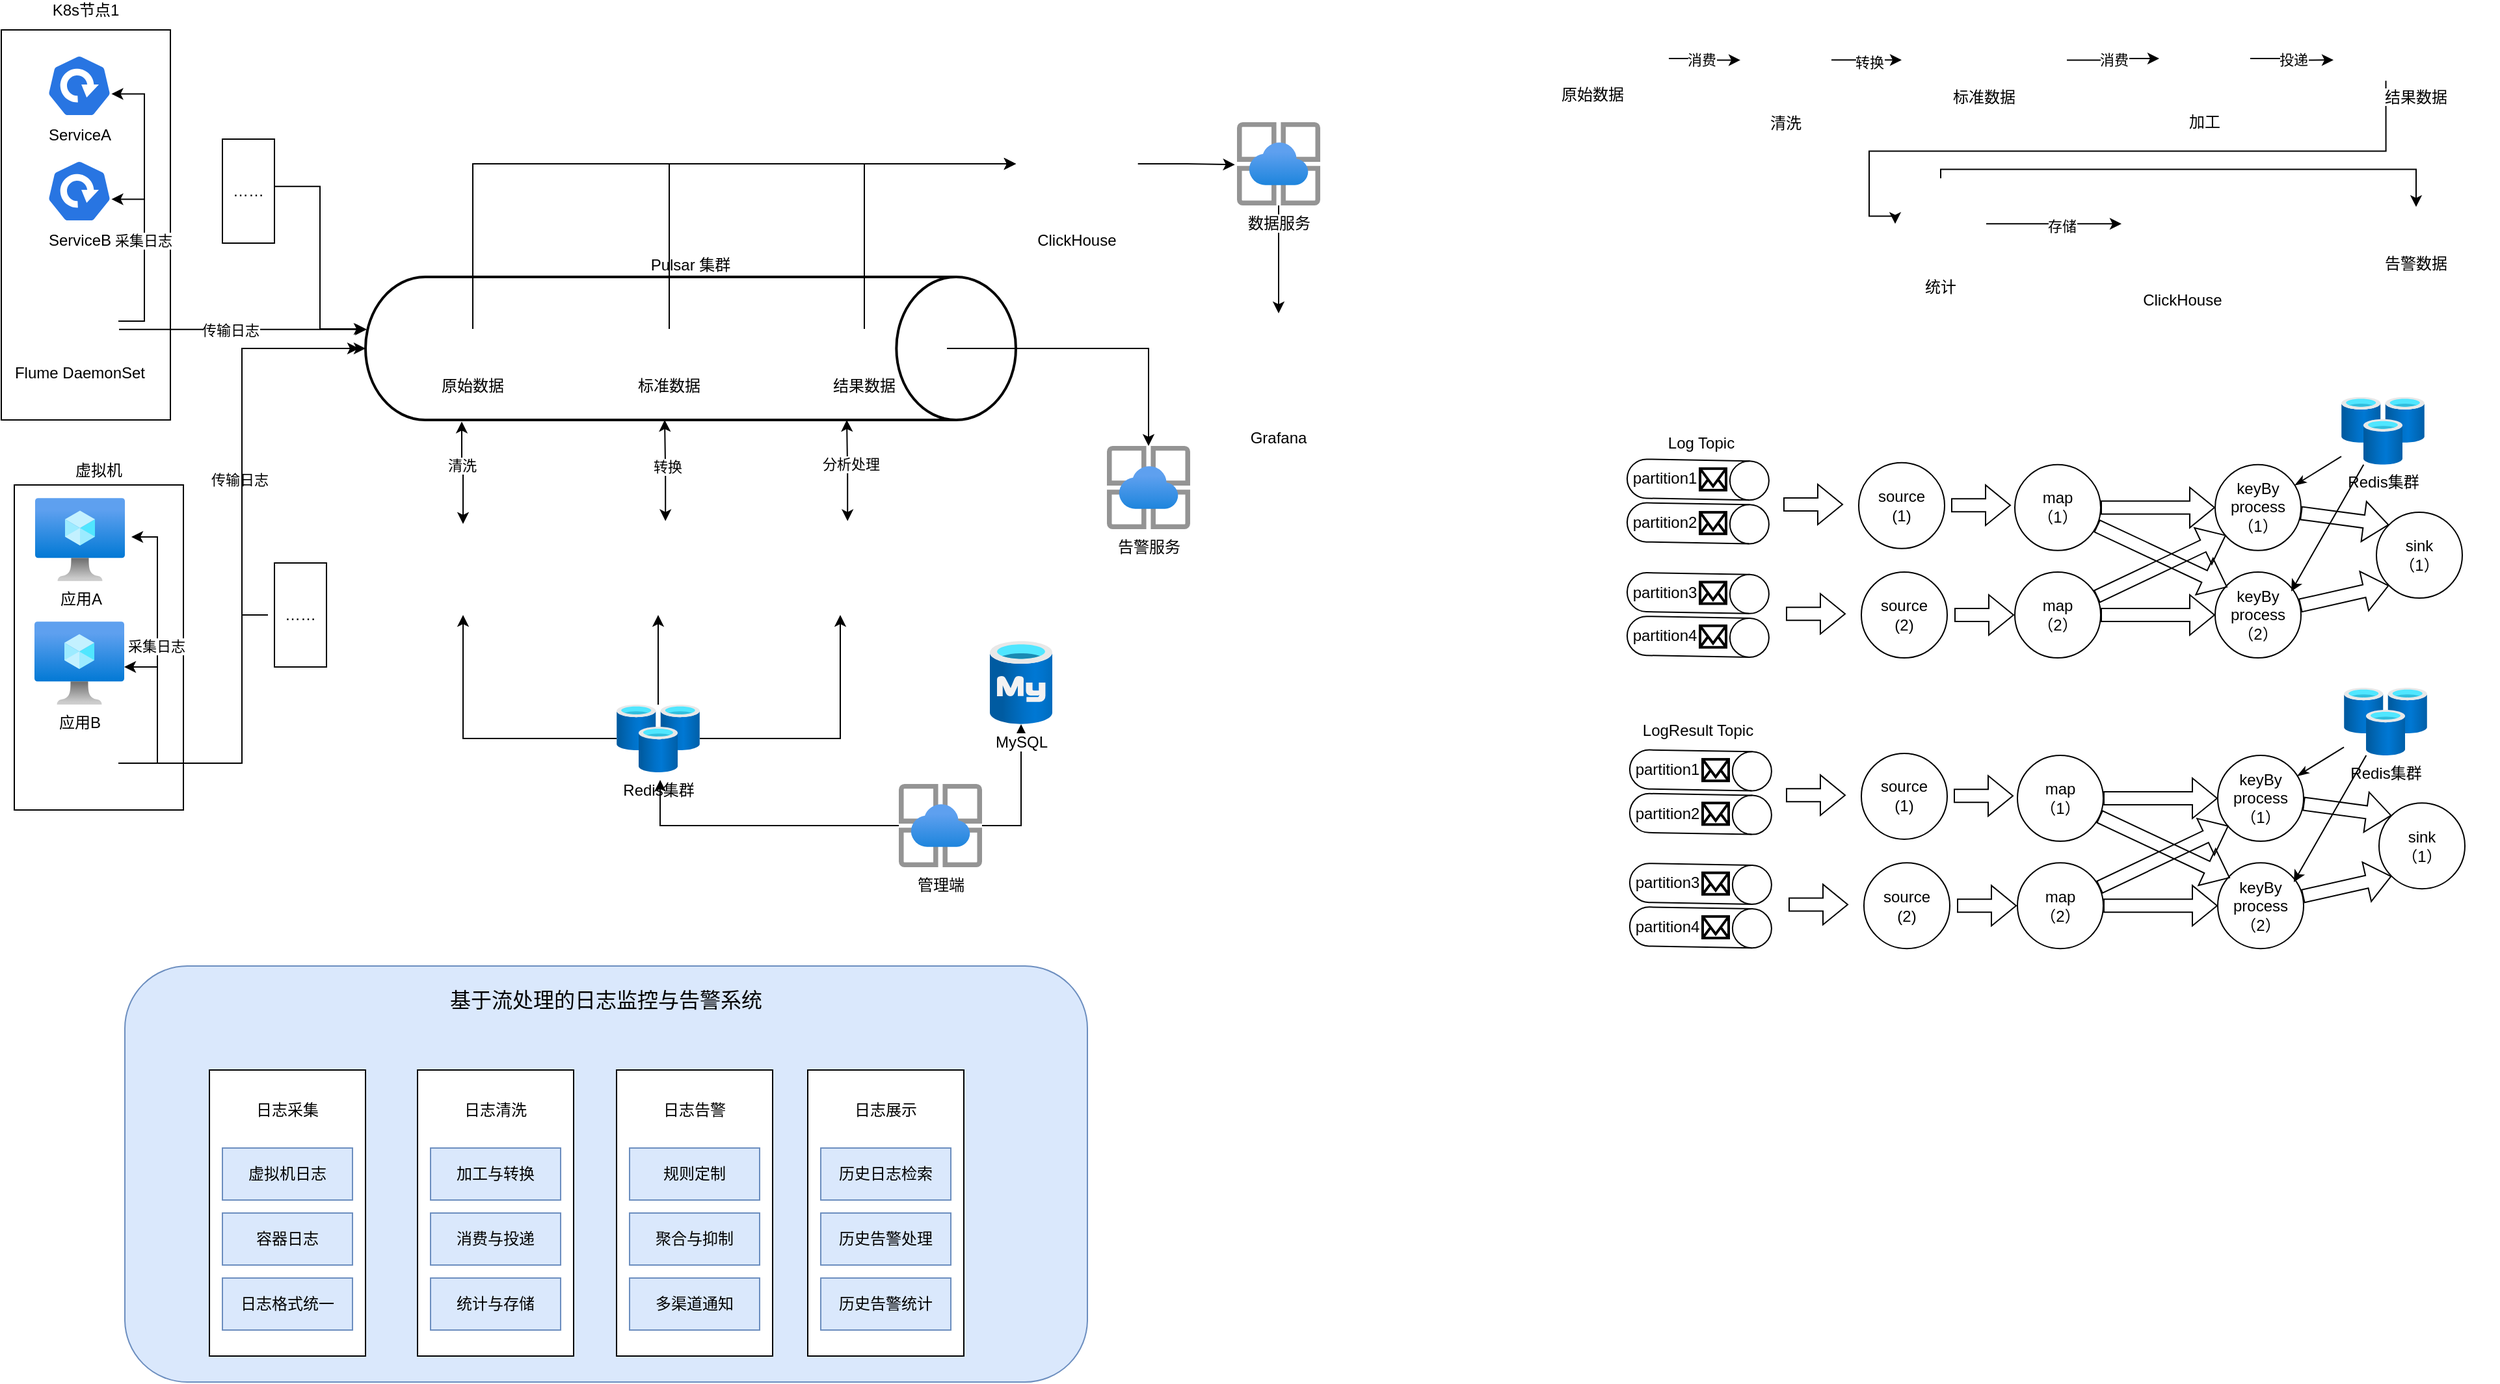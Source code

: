 <mxfile version="22.1.5" type="github">
  <diagram name="第 1 页" id="56SS_imhiqbkVNjsHkNW">
    <mxGraphModel dx="983" dy="549" grid="0" gridSize="10" guides="1" tooltips="1" connect="1" arrows="1" fold="1" page="1" pageScale="1" pageWidth="827" pageHeight="1169" math="0" shadow="0">
      <root>
        <mxCell id="0" />
        <mxCell id="1" parent="0" />
        <mxCell id="awbve9gMcP2OOoba668H-3" value="虚拟机&lt;br&gt;&lt;br&gt;&lt;br&gt;&lt;br&gt;&lt;br&gt;&lt;br&gt;&lt;br&gt;&lt;br&gt;&lt;br&gt;&lt;br&gt;&lt;br&gt;&lt;br&gt;&lt;br&gt;&lt;br&gt;&lt;br&gt;&lt;br&gt;&lt;br&gt;&lt;br&gt;&lt;br&gt;&lt;br&gt;" style="rounded=0;whiteSpace=wrap;html=1;" parent="1" vertex="1">
          <mxGeometry x="20" y="390" width="130" height="250" as="geometry" />
        </mxCell>
        <mxCell id="gt6lZ0RUBfEhvGDMH1o4-125" value="&lt;font style=&quot;font-size: 16px;&quot;&gt;基于流处理的日志监控与告警系统&lt;br&gt;&lt;br&gt;&lt;br&gt;&lt;br&gt;&lt;br&gt;&lt;br&gt;&lt;br&gt;&lt;br&gt;&lt;br&gt;&lt;br&gt;&lt;br&gt;&lt;br&gt;&lt;br&gt;&lt;br&gt;&lt;br&gt;&lt;/font&gt;" style="rounded=1;whiteSpace=wrap;html=1;fillColor=#dae8fc;strokeColor=#6c8ebf;" parent="1" vertex="1">
          <mxGeometry x="105" y="760" width="740" height="320" as="geometry" />
        </mxCell>
        <mxCell id="gt6lZ0RUBfEhvGDMH1o4-4" value="K8s节点1&lt;br&gt;&lt;br&gt;&lt;br&gt;&lt;br&gt;&lt;br&gt;&lt;br&gt;&lt;br&gt;&lt;br&gt;&lt;br&gt;&lt;br&gt;&lt;br&gt;&lt;br&gt;&lt;br&gt;&lt;br&gt;&lt;br&gt;&lt;br&gt;&lt;br&gt;&lt;br&gt;&lt;br&gt;&lt;br&gt;&lt;br&gt;&lt;br&gt;&lt;br&gt;&lt;br&gt;" style="rounded=0;whiteSpace=wrap;html=1;" parent="1" vertex="1">
          <mxGeometry x="10" y="40" width="130" height="300" as="geometry" />
        </mxCell>
        <mxCell id="gt6lZ0RUBfEhvGDMH1o4-1" value="ServiceA" style="sketch=0;html=1;dashed=0;whitespace=wrap;fillColor=#2875E2;strokeColor=#ffffff;points=[[0.005,0.63,0],[0.1,0.2,0],[0.9,0.2,0],[0.5,0,0],[0.995,0.63,0],[0.72,0.99,0],[0.5,1,0],[0.28,0.99,0]];verticalLabelPosition=bottom;align=center;verticalAlign=top;shape=mxgraph.kubernetes.icon;prIcon=deploy" parent="1" vertex="1">
          <mxGeometry x="45" y="59" width="50" height="48" as="geometry" />
        </mxCell>
        <mxCell id="gt6lZ0RUBfEhvGDMH1o4-3" value="ServiceB" style="sketch=0;html=1;dashed=0;whitespace=wrap;fillColor=#2875E2;strokeColor=#ffffff;points=[[0.005,0.63,0],[0.1,0.2,0],[0.9,0.2,0],[0.5,0,0],[0.995,0.63,0],[0.72,0.99,0],[0.5,1,0],[0.28,0.99,0]];verticalLabelPosition=bottom;align=center;verticalAlign=top;shape=mxgraph.kubernetes.icon;prIcon=deploy" parent="1" vertex="1">
          <mxGeometry x="45" y="140" width="50" height="48" as="geometry" />
        </mxCell>
        <mxCell id="gt6lZ0RUBfEhvGDMH1o4-5" style="edgeStyle=orthogonalEdgeStyle;rounded=0;orthogonalLoop=1;jettySize=auto;html=1;entryX=0.995;entryY=0.63;entryDx=0;entryDy=0;entryPerimeter=0;" parent="1" target="gt6lZ0RUBfEhvGDMH1o4-3" edge="1">
          <mxGeometry relative="1" as="geometry">
            <mxPoint x="100" y="264.0" as="sourcePoint" />
            <Array as="points">
              <mxPoint x="120" y="264" />
              <mxPoint x="120" y="170" />
            </Array>
          </mxGeometry>
        </mxCell>
        <mxCell id="gt6lZ0RUBfEhvGDMH1o4-6" style="edgeStyle=orthogonalEdgeStyle;rounded=0;orthogonalLoop=1;jettySize=auto;html=1;entryX=0.995;entryY=0.63;entryDx=0;entryDy=0;entryPerimeter=0;" parent="1" target="gt6lZ0RUBfEhvGDMH1o4-1" edge="1">
          <mxGeometry relative="1" as="geometry">
            <mxPoint x="100" y="264.0" as="sourcePoint" />
            <Array as="points">
              <mxPoint x="120" y="264" />
              <mxPoint x="120" y="90" />
            </Array>
          </mxGeometry>
        </mxCell>
        <mxCell id="gt6lZ0RUBfEhvGDMH1o4-7" value="采集日志" style="edgeLabel;html=1;align=center;verticalAlign=middle;resizable=0;points=[];" parent="gt6lZ0RUBfEhvGDMH1o4-6" vertex="1" connectable="0">
          <mxGeometry x="-0.252" y="1" relative="1" as="geometry">
            <mxPoint as="offset" />
          </mxGeometry>
        </mxCell>
        <mxCell id="gt6lZ0RUBfEhvGDMH1o4-10" value="应用A" style="image;aspect=fixed;html=1;points=[];align=center;fontSize=12;image=img/lib/azure2/compute/Virtual_Machine.svg;" parent="1" vertex="1">
          <mxGeometry x="36" y="400" width="69" height="64" as="geometry" />
        </mxCell>
        <mxCell id="gt6lZ0RUBfEhvGDMH1o4-11" value="Flume DaemonSet" style="shape=image;verticalLabelPosition=bottom;labelBackgroundColor=default;verticalAlign=top;aspect=fixed;imageAspect=0;image=https://flume.apache.org/_static/flume-logo.png;" parent="1" vertex="1">
          <mxGeometry x="40.5" y="230" width="60" height="60" as="geometry" />
        </mxCell>
        <mxCell id="gt6lZ0RUBfEhvGDMH1o4-13" style="edgeStyle=orthogonalEdgeStyle;rounded=0;orthogonalLoop=1;jettySize=auto;html=1;exitX=1;exitY=0.5;exitDx=0;exitDy=0;" parent="1" source="gt6lZ0RUBfEhvGDMH1o4-12" edge="1">
          <mxGeometry relative="1" as="geometry">
            <mxPoint x="110" y="430" as="targetPoint" />
            <Array as="points">
              <mxPoint x="130" y="604" />
              <mxPoint x="130" y="430" />
            </Array>
          </mxGeometry>
        </mxCell>
        <mxCell id="gt6lZ0RUBfEhvGDMH1o4-14" value="采集日志" style="edgeLabel;html=1;align=center;verticalAlign=middle;resizable=0;points=[];" parent="gt6lZ0RUBfEhvGDMH1o4-13" vertex="1" connectable="0">
          <mxGeometry x="0.07" y="1" relative="1" as="geometry">
            <mxPoint as="offset" />
          </mxGeometry>
        </mxCell>
        <mxCell id="awbve9gMcP2OOoba668H-5" style="edgeStyle=orthogonalEdgeStyle;rounded=0;orthogonalLoop=1;jettySize=auto;html=1;" parent="1" source="gt6lZ0RUBfEhvGDMH1o4-12" target="awbve9gMcP2OOoba668H-4" edge="1">
          <mxGeometry relative="1" as="geometry">
            <Array as="points">
              <mxPoint x="130" y="604" />
              <mxPoint x="130" y="530" />
            </Array>
          </mxGeometry>
        </mxCell>
        <mxCell id="gt6lZ0RUBfEhvGDMH1o4-12" value="" style="shape=image;verticalLabelPosition=bottom;labelBackgroundColor=default;verticalAlign=top;aspect=fixed;imageAspect=0;image=https://flume.apache.org/_static/flume-logo.png;" parent="1" vertex="1">
          <mxGeometry x="40" y="574" width="60" height="60" as="geometry" />
        </mxCell>
        <mxCell id="gt6lZ0RUBfEhvGDMH1o4-15" value="Pulsar 集群&lt;br&gt;&lt;br&gt;&lt;br&gt;&lt;br&gt;&lt;br&gt;&lt;br&gt;&lt;br&gt;&lt;br&gt;&lt;br&gt;&lt;br&gt;" style="strokeWidth=2;html=1;shape=mxgraph.flowchart.direct_data;whiteSpace=wrap;" parent="1" vertex="1">
          <mxGeometry x="290" y="230" width="500" height="110" as="geometry" />
        </mxCell>
        <mxCell id="gt6lZ0RUBfEhvGDMH1o4-22" value="" style="shape=image;verticalLabelPosition=bottom;labelBackgroundColor=default;verticalAlign=top;aspect=fixed;imageAspect=0;image=https://flink.apache.org/img/logo/png/100/flink_squirrel_100_color.png;" parent="1" vertex="1">
          <mxGeometry x="330" y="420" width="70" height="70" as="geometry" />
        </mxCell>
        <mxCell id="gt6lZ0RUBfEhvGDMH1o4-23" style="edgeStyle=orthogonalEdgeStyle;rounded=0;orthogonalLoop=1;jettySize=auto;html=1;entryX=0.002;entryY=0.367;entryDx=0;entryDy=0;entryPerimeter=0;" parent="1" source="gt6lZ0RUBfEhvGDMH1o4-11" target="gt6lZ0RUBfEhvGDMH1o4-15" edge="1">
          <mxGeometry relative="1" as="geometry">
            <Array as="points">
              <mxPoint x="195" y="270" />
            </Array>
          </mxGeometry>
        </mxCell>
        <mxCell id="gt6lZ0RUBfEhvGDMH1o4-26" value="传输日志" style="edgeLabel;html=1;align=center;verticalAlign=middle;resizable=0;points=[];" parent="gt6lZ0RUBfEhvGDMH1o4-23" vertex="1" connectable="0">
          <mxGeometry x="-0.107" relative="1" as="geometry">
            <mxPoint as="offset" />
          </mxGeometry>
        </mxCell>
        <mxCell id="gt6lZ0RUBfEhvGDMH1o4-25" style="edgeStyle=orthogonalEdgeStyle;rounded=0;orthogonalLoop=1;jettySize=auto;html=1;entryX=0;entryY=0.5;entryDx=0;entryDy=0;entryPerimeter=0;" parent="1" source="gt6lZ0RUBfEhvGDMH1o4-12" target="gt6lZ0RUBfEhvGDMH1o4-15" edge="1">
          <mxGeometry relative="1" as="geometry" />
        </mxCell>
        <mxCell id="gt6lZ0RUBfEhvGDMH1o4-27" value="传输日志" style="edgeLabel;html=1;align=center;verticalAlign=middle;resizable=0;points=[];" parent="gt6lZ0RUBfEhvGDMH1o4-25" vertex="1" connectable="0">
          <mxGeometry x="0.232" y="2" relative="1" as="geometry">
            <mxPoint as="offset" />
          </mxGeometry>
        </mxCell>
        <mxCell id="gt6lZ0RUBfEhvGDMH1o4-28" style="edgeStyle=orthogonalEdgeStyle;rounded=0;orthogonalLoop=1;jettySize=auto;html=1;entryX=0.148;entryY=1.011;entryDx=0;entryDy=0;entryPerimeter=0;startArrow=classic;startFill=1;" parent="1" source="gt6lZ0RUBfEhvGDMH1o4-22" target="gt6lZ0RUBfEhvGDMH1o4-15" edge="1">
          <mxGeometry relative="1" as="geometry" />
        </mxCell>
        <mxCell id="gt6lZ0RUBfEhvGDMH1o4-36" value="清洗" style="edgeLabel;html=1;align=center;verticalAlign=middle;resizable=0;points=[];" parent="gt6lZ0RUBfEhvGDMH1o4-28" vertex="1" connectable="0">
          <mxGeometry x="0.167" relative="1" as="geometry">
            <mxPoint as="offset" />
          </mxGeometry>
        </mxCell>
        <mxCell id="gt6lZ0RUBfEhvGDMH1o4-32" value="" style="edgeStyle=orthogonalEdgeStyle;rounded=0;orthogonalLoop=1;jettySize=auto;html=1;exitX=0.58;exitY=-0.032;exitDx=0;exitDy=0;exitPerimeter=0;startArrow=classic;startFill=1;" parent="1" source="gt6lZ0RUBfEhvGDMH1o4-29" edge="1">
          <mxGeometry relative="1" as="geometry">
            <mxPoint x="544.989" y="452.5" as="sourcePoint" />
            <mxPoint x="520.0" y="340" as="targetPoint" />
          </mxGeometry>
        </mxCell>
        <mxCell id="gt6lZ0RUBfEhvGDMH1o4-40" value="转换" style="edgeLabel;html=1;align=center;verticalAlign=middle;resizable=0;points=[];" parent="gt6lZ0RUBfEhvGDMH1o4-32" vertex="1" connectable="0">
          <mxGeometry x="0.093" y="-1" relative="1" as="geometry">
            <mxPoint as="offset" />
          </mxGeometry>
        </mxCell>
        <mxCell id="gt6lZ0RUBfEhvGDMH1o4-29" value="" style="shape=image;verticalLabelPosition=bottom;labelBackgroundColor=default;verticalAlign=top;aspect=fixed;imageAspect=0;image=https://flink.apache.org/img/logo/png/100/flink_squirrel_100_color.png;" parent="1" vertex="1">
          <mxGeometry x="480" y="420" width="70" height="70" as="geometry" />
        </mxCell>
        <mxCell id="gt6lZ0RUBfEhvGDMH1o4-34" value="" style="edgeStyle=orthogonalEdgeStyle;rounded=0;orthogonalLoop=1;jettySize=auto;html=1;exitX=0.58;exitY=-0.032;exitDx=0;exitDy=0;exitPerimeter=0;startArrow=classic;startFill=1;" parent="1" source="gt6lZ0RUBfEhvGDMH1o4-35" edge="1">
          <mxGeometry relative="1" as="geometry">
            <mxPoint x="684.989" y="452.5" as="sourcePoint" />
            <mxPoint x="660.0" y="340" as="targetPoint" />
          </mxGeometry>
        </mxCell>
        <mxCell id="gt6lZ0RUBfEhvGDMH1o4-41" value="分析处理" style="edgeLabel;html=1;align=center;verticalAlign=middle;resizable=0;points=[];" parent="gt6lZ0RUBfEhvGDMH1o4-34" vertex="1" connectable="0">
          <mxGeometry x="0.129" y="-2" relative="1" as="geometry">
            <mxPoint as="offset" />
          </mxGeometry>
        </mxCell>
        <mxCell id="gt6lZ0RUBfEhvGDMH1o4-35" value="" style="shape=image;verticalLabelPosition=bottom;labelBackgroundColor=default;verticalAlign=top;aspect=fixed;imageAspect=0;image=https://flink.apache.org/img/logo/png/100/flink_squirrel_100_color.png;" parent="1" vertex="1">
          <mxGeometry x="620" y="420" width="70" height="70" as="geometry" />
        </mxCell>
        <mxCell id="gt6lZ0RUBfEhvGDMH1o4-48" style="edgeStyle=orthogonalEdgeStyle;rounded=0;orthogonalLoop=1;jettySize=auto;html=1;entryX=0;entryY=0.5;entryDx=0;entryDy=0;" parent="1" source="gt6lZ0RUBfEhvGDMH1o4-37" target="gt6lZ0RUBfEhvGDMH1o4-44" edge="1">
          <mxGeometry relative="1" as="geometry">
            <Array as="points">
              <mxPoint x="372" y="143" />
            </Array>
          </mxGeometry>
        </mxCell>
        <mxCell id="gt6lZ0RUBfEhvGDMH1o4-37" value="原始数据" style="shape=image;verticalLabelPosition=bottom;labelBackgroundColor=default;verticalAlign=top;aspect=fixed;imageAspect=0;image=https://pulsar.apache.org/img/logo-black.svg;" parent="1" vertex="1">
          <mxGeometry x="309" y="270" width="127" height="30" as="geometry" />
        </mxCell>
        <mxCell id="gt6lZ0RUBfEhvGDMH1o4-47" style="edgeStyle=orthogonalEdgeStyle;rounded=0;orthogonalLoop=1;jettySize=auto;html=1;entryX=0;entryY=0.5;entryDx=0;entryDy=0;" parent="1" source="gt6lZ0RUBfEhvGDMH1o4-38" target="gt6lZ0RUBfEhvGDMH1o4-44" edge="1">
          <mxGeometry relative="1" as="geometry">
            <Array as="points">
              <mxPoint x="524" y="143" />
            </Array>
          </mxGeometry>
        </mxCell>
        <mxCell id="gt6lZ0RUBfEhvGDMH1o4-38" value="标准数据" style="shape=image;verticalLabelPosition=bottom;labelBackgroundColor=default;verticalAlign=top;aspect=fixed;imageAspect=0;image=https://pulsar.apache.org/img/logo-black.svg;" parent="1" vertex="1">
          <mxGeometry x="460" y="270" width="127" height="30" as="geometry" />
        </mxCell>
        <mxCell id="gt6lZ0RUBfEhvGDMH1o4-44" value="ClickHouse" style="shape=image;verticalLabelPosition=bottom;labelBackgroundColor=default;verticalAlign=top;aspect=fixed;imageAspect=0;image=https://upload.wikimedia.org/wikipedia/commons/thumb/0/0e/Clickhouse.png/220px-Clickhouse.png;" parent="1" vertex="1">
          <mxGeometry x="790" y="98" width="93.84" height="90" as="geometry" />
        </mxCell>
        <mxCell id="gt6lZ0RUBfEhvGDMH1o4-46" style="edgeStyle=orthogonalEdgeStyle;rounded=0;orthogonalLoop=1;jettySize=auto;html=1;entryX=0;entryY=0.5;entryDx=0;entryDy=0;exitX=0.5;exitY=0;exitDx=0;exitDy=0;" parent="1" source="gt6lZ0RUBfEhvGDMH1o4-45" target="gt6lZ0RUBfEhvGDMH1o4-44" edge="1">
          <mxGeometry relative="1" as="geometry" />
        </mxCell>
        <mxCell id="gt6lZ0RUBfEhvGDMH1o4-62" style="edgeStyle=orthogonalEdgeStyle;rounded=0;orthogonalLoop=1;jettySize=auto;html=1;" parent="1" source="gt6lZ0RUBfEhvGDMH1o4-45" target="gt6lZ0RUBfEhvGDMH1o4-51" edge="1">
          <mxGeometry relative="1" as="geometry" />
        </mxCell>
        <mxCell id="gt6lZ0RUBfEhvGDMH1o4-45" value="结果数据" style="shape=image;verticalLabelPosition=bottom;labelBackgroundColor=default;verticalAlign=top;aspect=fixed;imageAspect=0;image=https://pulsar.apache.org/img/logo-black.svg;" parent="1" vertex="1">
          <mxGeometry x="610" y="270" width="127" height="30" as="geometry" />
        </mxCell>
        <mxCell id="gt6lZ0RUBfEhvGDMH1o4-108" value="" style="edgeStyle=orthogonalEdgeStyle;rounded=0;orthogonalLoop=1;jettySize=auto;html=1;" parent="1" source="gt6lZ0RUBfEhvGDMH1o4-49" target="gt6lZ0RUBfEhvGDMH1o4-107" edge="1">
          <mxGeometry relative="1" as="geometry" />
        </mxCell>
        <mxCell id="gt6lZ0RUBfEhvGDMH1o4-49" value="数据服务" style="image;aspect=fixed;html=1;points=[];align=center;fontSize=12;image=img/lib/azure2/app_services/App_Service_Environments.svg;" parent="1" vertex="1">
          <mxGeometry x="960" y="111" width="64" height="64" as="geometry" />
        </mxCell>
        <mxCell id="gt6lZ0RUBfEhvGDMH1o4-50" style="edgeStyle=orthogonalEdgeStyle;rounded=0;orthogonalLoop=1;jettySize=auto;html=1;entryX=-0.026;entryY=0.51;entryDx=0;entryDy=0;entryPerimeter=0;" parent="1" source="gt6lZ0RUBfEhvGDMH1o4-44" target="gt6lZ0RUBfEhvGDMH1o4-49" edge="1">
          <mxGeometry relative="1" as="geometry" />
        </mxCell>
        <mxCell id="gt6lZ0RUBfEhvGDMH1o4-51" value="告警服务" style="image;aspect=fixed;html=1;points=[];align=center;fontSize=12;image=img/lib/azure2/app_services/App_Service_Environments.svg;" parent="1" vertex="1">
          <mxGeometry x="860" y="360" width="64" height="64" as="geometry" />
        </mxCell>
        <mxCell id="gt6lZ0RUBfEhvGDMH1o4-54" style="edgeStyle=orthogonalEdgeStyle;rounded=0;orthogonalLoop=1;jettySize=auto;html=1;entryX=0.5;entryY=1;entryDx=0;entryDy=0;" parent="1" source="gt6lZ0RUBfEhvGDMH1o4-53" target="gt6lZ0RUBfEhvGDMH1o4-29" edge="1">
          <mxGeometry relative="1" as="geometry" />
        </mxCell>
        <mxCell id="gt6lZ0RUBfEhvGDMH1o4-55" style="edgeStyle=orthogonalEdgeStyle;rounded=0;orthogonalLoop=1;jettySize=auto;html=1;entryX=0.5;entryY=1;entryDx=0;entryDy=0;" parent="1" source="gt6lZ0RUBfEhvGDMH1o4-53" target="gt6lZ0RUBfEhvGDMH1o4-35" edge="1">
          <mxGeometry relative="1" as="geometry" />
        </mxCell>
        <mxCell id="gt6lZ0RUBfEhvGDMH1o4-56" style="edgeStyle=orthogonalEdgeStyle;rounded=0;orthogonalLoop=1;jettySize=auto;html=1;entryX=0.5;entryY=1;entryDx=0;entryDy=0;" parent="1" source="gt6lZ0RUBfEhvGDMH1o4-53" target="gt6lZ0RUBfEhvGDMH1o4-22" edge="1">
          <mxGeometry relative="1" as="geometry" />
        </mxCell>
        <mxCell id="gt6lZ0RUBfEhvGDMH1o4-53" value="Redis集群" style="image;aspect=fixed;html=1;points=[];align=center;fontSize=12;image=img/lib/azure2/databases/Cache_Redis.svg;" parent="1" vertex="1">
          <mxGeometry x="483" y="559" width="64" height="52" as="geometry" />
        </mxCell>
        <mxCell id="gt6lZ0RUBfEhvGDMH1o4-61" style="edgeStyle=orthogonalEdgeStyle;rounded=0;orthogonalLoop=1;jettySize=auto;html=1;" parent="1" source="gt6lZ0RUBfEhvGDMH1o4-57" target="gt6lZ0RUBfEhvGDMH1o4-60" edge="1">
          <mxGeometry relative="1" as="geometry" />
        </mxCell>
        <mxCell id="gt6lZ0RUBfEhvGDMH1o4-57" value="管理端" style="image;aspect=fixed;html=1;points=[];align=center;fontSize=12;image=img/lib/azure2/app_services/App_Service_Environments.svg;" parent="1" vertex="1">
          <mxGeometry x="700" y="620" width="64" height="64" as="geometry" />
        </mxCell>
        <mxCell id="gt6lZ0RUBfEhvGDMH1o4-59" style="edgeStyle=orthogonalEdgeStyle;rounded=0;orthogonalLoop=1;jettySize=auto;html=1;entryX=0.524;entryY=1.113;entryDx=0;entryDy=0;entryPerimeter=0;" parent="1" source="gt6lZ0RUBfEhvGDMH1o4-57" target="gt6lZ0RUBfEhvGDMH1o4-53" edge="1">
          <mxGeometry relative="1" as="geometry" />
        </mxCell>
        <mxCell id="gt6lZ0RUBfEhvGDMH1o4-60" value="MySQL" style="image;aspect=fixed;html=1;points=[];align=center;fontSize=12;image=img/lib/azure2/databases/Azure_Database_MySQL_Server.svg;" parent="1" vertex="1">
          <mxGeometry x="770" y="510" width="48" height="64" as="geometry" />
        </mxCell>
        <mxCell id="gt6lZ0RUBfEhvGDMH1o4-107" value="Grafana" style="shape=image;verticalLabelPosition=bottom;labelBackgroundColor=default;verticalAlign=top;aspect=fixed;imageAspect=0;image=https://cdn.icon-icons.com/icons2/2699/PNG/512/grafana_logo_icon_171048.png;" parent="1" vertex="1">
          <mxGeometry x="951" y="258" width="82" height="82" as="geometry" />
        </mxCell>
        <mxCell id="gt6lZ0RUBfEhvGDMH1o4-109" value="日志采集&lt;br&gt;&lt;br&gt;&lt;br&gt;&lt;br&gt;&lt;br&gt;&lt;br&gt;&lt;br&gt;&lt;br&gt;&lt;br&gt;&lt;br&gt;&lt;br&gt;&lt;br&gt;" style="rounded=0;whiteSpace=wrap;html=1;" parent="1" vertex="1">
          <mxGeometry x="170" y="840" width="120" height="220" as="geometry" />
        </mxCell>
        <mxCell id="gt6lZ0RUBfEhvGDMH1o4-110" value="日志清洗&lt;br&gt;&lt;br&gt;&lt;br&gt;&lt;br&gt;&lt;br&gt;&lt;br&gt;&lt;br&gt;&lt;br&gt;&lt;br&gt;&lt;br&gt;&lt;br&gt;&lt;br&gt;" style="rounded=0;whiteSpace=wrap;html=1;" parent="1" vertex="1">
          <mxGeometry x="330" y="840" width="120" height="220" as="geometry" />
        </mxCell>
        <mxCell id="gt6lZ0RUBfEhvGDMH1o4-111" value="日志告警&lt;br&gt;&lt;br&gt;&lt;br&gt;&lt;br&gt;&lt;br&gt;&lt;br&gt;&lt;br&gt;&lt;br&gt;&lt;br&gt;&lt;br&gt;&lt;br&gt;&lt;br&gt;" style="rounded=0;whiteSpace=wrap;html=1;" parent="1" vertex="1">
          <mxGeometry x="483" y="840" width="120" height="220" as="geometry" />
        </mxCell>
        <mxCell id="gt6lZ0RUBfEhvGDMH1o4-112" value="日志展示&lt;br&gt;&lt;br&gt;&lt;br&gt;&lt;br&gt;&lt;br&gt;&lt;br&gt;&lt;br&gt;&lt;br&gt;&lt;br&gt;&lt;br&gt;&lt;br&gt;&lt;br&gt;" style="rounded=0;whiteSpace=wrap;html=1;" parent="1" vertex="1">
          <mxGeometry x="630" y="840" width="120" height="220" as="geometry" />
        </mxCell>
        <mxCell id="gt6lZ0RUBfEhvGDMH1o4-113" value="虚拟机日志" style="rounded=0;whiteSpace=wrap;html=1;fillColor=#dae8fc;strokeColor=#6c8ebf;" parent="1" vertex="1">
          <mxGeometry x="180" y="900" width="100" height="40" as="geometry" />
        </mxCell>
        <mxCell id="gt6lZ0RUBfEhvGDMH1o4-114" value="容器日志" style="rounded=0;whiteSpace=wrap;html=1;fillColor=#dae8fc;strokeColor=#6c8ebf;" parent="1" vertex="1">
          <mxGeometry x="180" y="950" width="100" height="40" as="geometry" />
        </mxCell>
        <mxCell id="gt6lZ0RUBfEhvGDMH1o4-115" value="日志格式统一" style="rounded=0;whiteSpace=wrap;html=1;fillColor=#dae8fc;strokeColor=#6c8ebf;" parent="1" vertex="1">
          <mxGeometry x="180" y="1000" width="100" height="40" as="geometry" />
        </mxCell>
        <mxCell id="gt6lZ0RUBfEhvGDMH1o4-116" value="加工与转换" style="rounded=0;whiteSpace=wrap;html=1;fillColor=#dae8fc;strokeColor=#6c8ebf;" parent="1" vertex="1">
          <mxGeometry x="340" y="900" width="100" height="40" as="geometry" />
        </mxCell>
        <mxCell id="gt6lZ0RUBfEhvGDMH1o4-117" value="消费与投递" style="rounded=0;whiteSpace=wrap;html=1;fillColor=#dae8fc;strokeColor=#6c8ebf;" parent="1" vertex="1">
          <mxGeometry x="340" y="950" width="100" height="40" as="geometry" />
        </mxCell>
        <mxCell id="gt6lZ0RUBfEhvGDMH1o4-118" value="统计与存储" style="rounded=0;whiteSpace=wrap;html=1;fillColor=#dae8fc;strokeColor=#6c8ebf;" parent="1" vertex="1">
          <mxGeometry x="340" y="1000" width="100" height="40" as="geometry" />
        </mxCell>
        <mxCell id="gt6lZ0RUBfEhvGDMH1o4-119" value="规则定制" style="rounded=0;whiteSpace=wrap;html=1;fillColor=#dae8fc;strokeColor=#6c8ebf;" parent="1" vertex="1">
          <mxGeometry x="493" y="900" width="100" height="40" as="geometry" />
        </mxCell>
        <mxCell id="gt6lZ0RUBfEhvGDMH1o4-120" value="聚合与抑制" style="rounded=0;whiteSpace=wrap;html=1;fillColor=#dae8fc;strokeColor=#6c8ebf;" parent="1" vertex="1">
          <mxGeometry x="493" y="950" width="100" height="40" as="geometry" />
        </mxCell>
        <mxCell id="gt6lZ0RUBfEhvGDMH1o4-121" value="多渠道通知" style="rounded=0;whiteSpace=wrap;html=1;fillColor=#dae8fc;strokeColor=#6c8ebf;" parent="1" vertex="1">
          <mxGeometry x="493" y="1000" width="100" height="40" as="geometry" />
        </mxCell>
        <mxCell id="gt6lZ0RUBfEhvGDMH1o4-122" value="历史日志检索" style="rounded=0;whiteSpace=wrap;html=1;fillColor=#dae8fc;strokeColor=#6c8ebf;" parent="1" vertex="1">
          <mxGeometry x="640" y="900" width="100" height="40" as="geometry" />
        </mxCell>
        <mxCell id="gt6lZ0RUBfEhvGDMH1o4-123" value="历史告警处理" style="rounded=0;whiteSpace=wrap;html=1;fillColor=#dae8fc;strokeColor=#6c8ebf;" parent="1" vertex="1">
          <mxGeometry x="640" y="950" width="100" height="40" as="geometry" />
        </mxCell>
        <mxCell id="gt6lZ0RUBfEhvGDMH1o4-124" value="历史告警统计" style="rounded=0;whiteSpace=wrap;html=1;fillColor=#dae8fc;strokeColor=#6c8ebf;" parent="1" vertex="1">
          <mxGeometry x="640" y="1000" width="100" height="40" as="geometry" />
        </mxCell>
        <mxCell id="awbve9gMcP2OOoba668H-1" value="……" style="rounded=0;whiteSpace=wrap;html=1;" parent="1" vertex="1">
          <mxGeometry x="180" y="124" width="40" height="80" as="geometry" />
        </mxCell>
        <mxCell id="awbve9gMcP2OOoba668H-2" style="edgeStyle=orthogonalEdgeStyle;rounded=0;orthogonalLoop=1;jettySize=auto;html=1;entryX=0;entryY=0.396;entryDx=0;entryDy=0;entryPerimeter=0;" parent="1" edge="1">
          <mxGeometry relative="1" as="geometry">
            <mxPoint x="220" y="160.4" as="sourcePoint" />
            <mxPoint x="290" y="269.96" as="targetPoint" />
            <Array as="points">
              <mxPoint x="255" y="160" />
              <mxPoint x="255" y="270" />
            </Array>
          </mxGeometry>
        </mxCell>
        <mxCell id="awbve9gMcP2OOoba668H-4" value="应用B" style="image;aspect=fixed;html=1;points=[];align=center;fontSize=12;image=img/lib/azure2/compute/Virtual_Machine.svg;" parent="1" vertex="1">
          <mxGeometry x="35.5" y="495" width="69" height="64" as="geometry" />
        </mxCell>
        <mxCell id="awbve9gMcP2OOoba668H-6" value="……" style="rounded=0;whiteSpace=wrap;html=1;" parent="1" vertex="1">
          <mxGeometry x="220" y="450" width="40" height="80" as="geometry" />
        </mxCell>
        <mxCell id="awbve9gMcP2OOoba668H-7" style="edgeStyle=orthogonalEdgeStyle;rounded=0;orthogonalLoop=1;jettySize=auto;html=1;entryX=0;entryY=0.5;entryDx=0;entryDy=0;entryPerimeter=0;" parent="1" edge="1">
          <mxGeometry relative="1" as="geometry">
            <mxPoint x="215" y="490" as="sourcePoint" />
            <mxPoint x="285" y="285" as="targetPoint" />
            <Array as="points">
              <mxPoint x="195" y="490" />
              <mxPoint x="195" y="285" />
            </Array>
          </mxGeometry>
        </mxCell>
        <mxCell id="awbve9gMcP2OOoba668H-12" style="edgeStyle=orthogonalEdgeStyle;rounded=0;orthogonalLoop=1;jettySize=auto;html=1;entryX=0;entryY=0.5;entryDx=0;entryDy=0;" parent="1" source="awbve9gMcP2OOoba668H-8" target="awbve9gMcP2OOoba668H-11" edge="1">
          <mxGeometry relative="1" as="geometry" />
        </mxCell>
        <mxCell id="awbve9gMcP2OOoba668H-18" value="转换" style="edgeLabel;html=1;align=center;verticalAlign=middle;resizable=0;points=[];" parent="awbve9gMcP2OOoba668H-12" vertex="1" connectable="0">
          <mxGeometry x="0.048" y="-2" relative="1" as="geometry">
            <mxPoint as="offset" />
          </mxGeometry>
        </mxCell>
        <mxCell id="awbve9gMcP2OOoba668H-8" value="清洗" style="shape=image;verticalLabelPosition=bottom;labelBackgroundColor=default;verticalAlign=top;aspect=fixed;imageAspect=0;image=https://flink.apache.org/img/logo/png/100/flink_squirrel_100_color.png;" parent="1" vertex="1">
          <mxGeometry x="1347" y="28.18" width="70" height="70" as="geometry" />
        </mxCell>
        <mxCell id="awbve9gMcP2OOoba668H-10" style="edgeStyle=orthogonalEdgeStyle;rounded=0;orthogonalLoop=1;jettySize=auto;html=1;" parent="1" source="awbve9gMcP2OOoba668H-9" target="awbve9gMcP2OOoba668H-8" edge="1">
          <mxGeometry relative="1" as="geometry" />
        </mxCell>
        <mxCell id="awbve9gMcP2OOoba668H-17" value="消费" style="edgeLabel;html=1;align=center;verticalAlign=middle;resizable=0;points=[];" parent="awbve9gMcP2OOoba668H-10" vertex="1" connectable="0">
          <mxGeometry x="0.001" y="-3" relative="1" as="geometry">
            <mxPoint as="offset" />
          </mxGeometry>
        </mxCell>
        <mxCell id="awbve9gMcP2OOoba668H-9" value="原始数据" style="shape=image;verticalLabelPosition=bottom;labelBackgroundColor=default;verticalAlign=top;aspect=fixed;imageAspect=0;image=https://pulsar.apache.org/img/logo-black.svg;" parent="1" vertex="1">
          <mxGeometry x="1175" y="48.18" width="117" height="27.64" as="geometry" />
        </mxCell>
        <mxCell id="awbve9gMcP2OOoba668H-14" style="edgeStyle=orthogonalEdgeStyle;rounded=0;orthogonalLoop=1;jettySize=auto;html=1;" parent="1" source="awbve9gMcP2OOoba668H-11" target="awbve9gMcP2OOoba668H-13" edge="1">
          <mxGeometry relative="1" as="geometry" />
        </mxCell>
        <mxCell id="awbve9gMcP2OOoba668H-19" value="消费" style="edgeLabel;html=1;align=center;verticalAlign=middle;resizable=0;points=[];" parent="awbve9gMcP2OOoba668H-14" vertex="1" connectable="0">
          <mxGeometry x="0.028" y="-1" relative="1" as="geometry">
            <mxPoint as="offset" />
          </mxGeometry>
        </mxCell>
        <mxCell id="awbve9gMcP2OOoba668H-11" value="标准数据" style="shape=image;verticalLabelPosition=bottom;labelBackgroundColor=default;verticalAlign=top;aspect=fixed;imageAspect=0;image=https://pulsar.apache.org/img/logo-black.svg;" parent="1" vertex="1">
          <mxGeometry x="1471" y="48.18" width="127" height="30" as="geometry" />
        </mxCell>
        <mxCell id="awbve9gMcP2OOoba668H-16" style="edgeStyle=orthogonalEdgeStyle;rounded=0;orthogonalLoop=1;jettySize=auto;html=1;entryX=0;entryY=0.5;entryDx=0;entryDy=0;" parent="1" source="awbve9gMcP2OOoba668H-13" target="awbve9gMcP2OOoba668H-15" edge="1">
          <mxGeometry relative="1" as="geometry" />
        </mxCell>
        <mxCell id="awbve9gMcP2OOoba668H-20" value="投递" style="edgeLabel;html=1;align=center;verticalAlign=middle;resizable=0;points=[];" parent="awbve9gMcP2OOoba668H-16" vertex="1" connectable="0">
          <mxGeometry x="-0.005" y="1" relative="1" as="geometry">
            <mxPoint as="offset" />
          </mxGeometry>
        </mxCell>
        <mxCell id="awbve9gMcP2OOoba668H-13" value="加工" style="shape=image;verticalLabelPosition=bottom;labelBackgroundColor=default;verticalAlign=top;aspect=fixed;imageAspect=0;image=https://flink.apache.org/img/logo/png/100/flink_squirrel_100_color.png;" parent="1" vertex="1">
          <mxGeometry x="1669" y="27" width="70" height="70" as="geometry" />
        </mxCell>
        <mxCell id="awbve9gMcP2OOoba668H-22" style="edgeStyle=orthogonalEdgeStyle;rounded=0;orthogonalLoop=1;jettySize=auto;html=1;entryX=0;entryY=0.5;entryDx=0;entryDy=0;exitX=0.317;exitY=1.033;exitDx=0;exitDy=0;exitPerimeter=0;" parent="1" source="awbve9gMcP2OOoba668H-15" target="awbve9gMcP2OOoba668H-21" edge="1">
          <mxGeometry relative="1" as="geometry">
            <Array as="points">
              <mxPoint x="1843" y="133.18" />
              <mxPoint x="1446" y="133.18" />
              <mxPoint x="1446" y="183.18" />
              <mxPoint x="1466" y="183.18" />
            </Array>
          </mxGeometry>
        </mxCell>
        <mxCell id="awbve9gMcP2OOoba668H-15" value="结果数据" style="shape=image;verticalLabelPosition=bottom;labelBackgroundColor=default;verticalAlign=top;aspect=fixed;imageAspect=0;image=https://pulsar.apache.org/img/logo-black.svg;" parent="1" vertex="1">
          <mxGeometry x="1803" y="48.18" width="127" height="30" as="geometry" />
        </mxCell>
        <mxCell id="awbve9gMcP2OOoba668H-24" style="edgeStyle=orthogonalEdgeStyle;rounded=0;orthogonalLoop=1;jettySize=auto;html=1;" parent="1" source="awbve9gMcP2OOoba668H-21" target="awbve9gMcP2OOoba668H-23" edge="1">
          <mxGeometry relative="1" as="geometry" />
        </mxCell>
        <mxCell id="awbve9gMcP2OOoba668H-25" value="存储" style="edgeLabel;html=1;align=center;verticalAlign=middle;resizable=0;points=[];" parent="awbve9gMcP2OOoba668H-24" vertex="1" connectable="0">
          <mxGeometry x="0.111" y="-2" relative="1" as="geometry">
            <mxPoint as="offset" />
          </mxGeometry>
        </mxCell>
        <mxCell id="awbve9gMcP2OOoba668H-27" style="edgeStyle=orthogonalEdgeStyle;rounded=0;orthogonalLoop=1;jettySize=auto;html=1;entryX=0.5;entryY=0;entryDx=0;entryDy=0;" parent="1" source="awbve9gMcP2OOoba668H-21" target="awbve9gMcP2OOoba668H-26" edge="1">
          <mxGeometry relative="1" as="geometry">
            <Array as="points">
              <mxPoint x="1501" y="147.18" />
              <mxPoint x="1867" y="147.18" />
            </Array>
          </mxGeometry>
        </mxCell>
        <mxCell id="awbve9gMcP2OOoba668H-21" value="统计" style="shape=image;verticalLabelPosition=bottom;labelBackgroundColor=default;verticalAlign=top;aspect=fixed;imageAspect=0;image=https://flink.apache.org/img/logo/png/100/flink_squirrel_100_color.png;" parent="1" vertex="1">
          <mxGeometry x="1466" y="154.18" width="70" height="70" as="geometry" />
        </mxCell>
        <mxCell id="awbve9gMcP2OOoba668H-23" value="ClickHouse" style="shape=image;verticalLabelPosition=bottom;labelBackgroundColor=default;verticalAlign=top;aspect=fixed;imageAspect=0;image=https://upload.wikimedia.org/wikipedia/commons/thumb/0/0e/Clickhouse.png/220px-Clickhouse.png;" parent="1" vertex="1">
          <mxGeometry x="1640" y="144.18" width="93.84" height="90" as="geometry" />
        </mxCell>
        <mxCell id="awbve9gMcP2OOoba668H-26" value="告警数据" style="shape=image;verticalLabelPosition=bottom;labelBackgroundColor=default;verticalAlign=top;aspect=fixed;imageAspect=0;image=https://pulsar.apache.org/img/logo-black.svg;" parent="1" vertex="1">
          <mxGeometry x="1803" y="176.18" width="127" height="30" as="geometry" />
        </mxCell>
        <mxCell id="kEixdRdzmGvuUkf6nWhz-2" value="" style="shape=cylinder3;whiteSpace=wrap;html=1;boundedLbl=1;backgroundOutline=1;size=15;rotation=91;" vertex="1" parent="1">
          <mxGeometry x="1299.44" y="331.41" width="30.02" height="109" as="geometry" />
        </mxCell>
        <mxCell id="kEixdRdzmGvuUkf6nWhz-4" value="" style="shape=flexArrow;endArrow=classic;html=1;rounded=0;" edge="1" parent="1">
          <mxGeometry width="50" height="50" relative="1" as="geometry">
            <mxPoint x="1380" y="405" as="sourcePoint" />
            <mxPoint x="1426" y="405" as="targetPoint" />
          </mxGeometry>
        </mxCell>
        <mxCell id="kEixdRdzmGvuUkf6nWhz-5" value="source&lt;br&gt;(1)" style="ellipse;whiteSpace=wrap;html=1;aspect=fixed;" vertex="1" parent="1">
          <mxGeometry x="1438" y="372.88" width="66" height="66" as="geometry" />
        </mxCell>
        <mxCell id="kEixdRdzmGvuUkf6nWhz-6" value="" style="html=1;verticalLabelPosition=bottom;align=center;labelBackgroundColor=#ffffff;verticalAlign=top;strokeWidth=2;strokeColor=#000000;shadow=0;dashed=0;shape=mxgraph.ios7.icons.mail;" vertex="1" parent="1">
          <mxGeometry x="1316" y="377.44" width="20" height="16.56" as="geometry" />
        </mxCell>
        <mxCell id="kEixdRdzmGvuUkf6nWhz-10" value="partition1" style="text;html=1;strokeColor=none;fillColor=none;align=center;verticalAlign=middle;whiteSpace=wrap;rounded=0;" vertex="1" parent="1">
          <mxGeometry x="1269" y="377.44" width="40" height="16" as="geometry" />
        </mxCell>
        <mxCell id="kEixdRdzmGvuUkf6nWhz-12" value="" style="shape=cylinder3;whiteSpace=wrap;html=1;boundedLbl=1;backgroundOutline=1;size=15;rotation=91;" vertex="1" parent="1">
          <mxGeometry x="1299.44" y="365" width="30.02" height="109" as="geometry" />
        </mxCell>
        <mxCell id="kEixdRdzmGvuUkf6nWhz-13" value="" style="html=1;verticalLabelPosition=bottom;align=center;labelBackgroundColor=#ffffff;verticalAlign=top;strokeWidth=2;strokeColor=#000000;shadow=0;dashed=0;shape=mxgraph.ios7.icons.mail;" vertex="1" parent="1">
          <mxGeometry x="1316" y="411.03" width="20" height="16.56" as="geometry" />
        </mxCell>
        <mxCell id="kEixdRdzmGvuUkf6nWhz-14" value="partition2" style="text;html=1;strokeColor=none;fillColor=none;align=center;verticalAlign=middle;whiteSpace=wrap;rounded=0;" vertex="1" parent="1">
          <mxGeometry x="1269" y="411.03" width="40" height="16" as="geometry" />
        </mxCell>
        <mxCell id="kEixdRdzmGvuUkf6nWhz-15" value="Log Topic" style="text;html=1;strokeColor=none;fillColor=none;align=center;verticalAlign=middle;whiteSpace=wrap;rounded=0;" vertex="1" parent="1">
          <mxGeometry x="1287" y="343" width="60" height="30" as="geometry" />
        </mxCell>
        <mxCell id="kEixdRdzmGvuUkf6nWhz-16" value="" style="shape=cylinder3;whiteSpace=wrap;html=1;boundedLbl=1;backgroundOutline=1;size=15;rotation=91;" vertex="1" parent="1">
          <mxGeometry x="1299.44" y="418.7" width="30.02" height="109" as="geometry" />
        </mxCell>
        <mxCell id="kEixdRdzmGvuUkf6nWhz-17" value="" style="html=1;verticalLabelPosition=bottom;align=center;labelBackgroundColor=#ffffff;verticalAlign=top;strokeWidth=2;strokeColor=#000000;shadow=0;dashed=0;shape=mxgraph.ios7.icons.mail;" vertex="1" parent="1">
          <mxGeometry x="1316" y="464.73" width="20" height="16.56" as="geometry" />
        </mxCell>
        <mxCell id="kEixdRdzmGvuUkf6nWhz-18" value="partition3" style="text;html=1;strokeColor=none;fillColor=none;align=center;verticalAlign=middle;whiteSpace=wrap;rounded=0;" vertex="1" parent="1">
          <mxGeometry x="1269" y="464.73" width="40" height="16" as="geometry" />
        </mxCell>
        <mxCell id="kEixdRdzmGvuUkf6nWhz-19" value="" style="shape=cylinder3;whiteSpace=wrap;html=1;boundedLbl=1;backgroundOutline=1;size=15;rotation=91;" vertex="1" parent="1">
          <mxGeometry x="1299.44" y="452.29" width="30.02" height="109" as="geometry" />
        </mxCell>
        <mxCell id="kEixdRdzmGvuUkf6nWhz-20" value="" style="html=1;verticalLabelPosition=bottom;align=center;labelBackgroundColor=#ffffff;verticalAlign=top;strokeWidth=2;strokeColor=#000000;shadow=0;dashed=0;shape=mxgraph.ios7.icons.mail;" vertex="1" parent="1">
          <mxGeometry x="1316" y="498.32" width="20" height="16.56" as="geometry" />
        </mxCell>
        <mxCell id="kEixdRdzmGvuUkf6nWhz-21" value="partition4" style="text;html=1;strokeColor=none;fillColor=none;align=center;verticalAlign=middle;whiteSpace=wrap;rounded=0;" vertex="1" parent="1">
          <mxGeometry x="1269" y="498.32" width="40" height="16" as="geometry" />
        </mxCell>
        <mxCell id="kEixdRdzmGvuUkf6nWhz-22" value="" style="shape=flexArrow;endArrow=classic;html=1;rounded=0;" edge="1" parent="1">
          <mxGeometry width="50" height="50" relative="1" as="geometry">
            <mxPoint x="1382" y="489.12" as="sourcePoint" />
            <mxPoint x="1428" y="489.12" as="targetPoint" />
          </mxGeometry>
        </mxCell>
        <mxCell id="kEixdRdzmGvuUkf6nWhz-23" value="source&lt;br&gt;(2)" style="ellipse;whiteSpace=wrap;html=1;aspect=fixed;" vertex="1" parent="1">
          <mxGeometry x="1440" y="457" width="66" height="66" as="geometry" />
        </mxCell>
        <mxCell id="kEixdRdzmGvuUkf6nWhz-33" style="edgeStyle=orthogonalEdgeStyle;rounded=0;orthogonalLoop=1;jettySize=auto;html=1;entryX=0;entryY=0.5;entryDx=0;entryDy=0;shape=flexArrow;" edge="1" parent="1" source="kEixdRdzmGvuUkf6nWhz-26" target="kEixdRdzmGvuUkf6nWhz-30">
          <mxGeometry relative="1" as="geometry" />
        </mxCell>
        <mxCell id="kEixdRdzmGvuUkf6nWhz-26" value="map&lt;br&gt;（1）" style="ellipse;whiteSpace=wrap;html=1;aspect=fixed;" vertex="1" parent="1">
          <mxGeometry x="1558" y="374.41" width="66" height="66" as="geometry" />
        </mxCell>
        <mxCell id="kEixdRdzmGvuUkf6nWhz-34" style="edgeStyle=orthogonalEdgeStyle;rounded=0;orthogonalLoop=1;jettySize=auto;html=1;entryX=0;entryY=0.5;entryDx=0;entryDy=0;shape=flexArrow;" edge="1" parent="1" source="kEixdRdzmGvuUkf6nWhz-27" target="kEixdRdzmGvuUkf6nWhz-31">
          <mxGeometry relative="1" as="geometry" />
        </mxCell>
        <mxCell id="kEixdRdzmGvuUkf6nWhz-27" value="map&lt;br&gt;（2）" style="ellipse;whiteSpace=wrap;html=1;aspect=fixed;" vertex="1" parent="1">
          <mxGeometry x="1558" y="457" width="66" height="66" as="geometry" />
        </mxCell>
        <mxCell id="kEixdRdzmGvuUkf6nWhz-28" value="" style="shape=flexArrow;endArrow=classic;html=1;rounded=0;" edge="1" parent="1">
          <mxGeometry width="50" height="50" relative="1" as="geometry">
            <mxPoint x="1509" y="405.58" as="sourcePoint" />
            <mxPoint x="1555" y="405.58" as="targetPoint" />
          </mxGeometry>
        </mxCell>
        <mxCell id="kEixdRdzmGvuUkf6nWhz-29" value="" style="shape=flexArrow;endArrow=classic;html=1;rounded=0;" edge="1" parent="1">
          <mxGeometry width="50" height="50" relative="1" as="geometry">
            <mxPoint x="1511.5" y="490" as="sourcePoint" />
            <mxPoint x="1557.5" y="490" as="targetPoint" />
          </mxGeometry>
        </mxCell>
        <mxCell id="kEixdRdzmGvuUkf6nWhz-38" style="rounded=0;orthogonalLoop=1;jettySize=auto;html=1;entryX=0;entryY=0;entryDx=0;entryDy=0;shape=flexArrow;" edge="1" parent="1" source="kEixdRdzmGvuUkf6nWhz-30" target="kEixdRdzmGvuUkf6nWhz-37">
          <mxGeometry relative="1" as="geometry" />
        </mxCell>
        <mxCell id="kEixdRdzmGvuUkf6nWhz-41" style="rounded=0;orthogonalLoop=1;jettySize=auto;html=1;startArrow=classicThin;startFill=1;endArrow=none;endFill=0;" edge="1" parent="1" source="kEixdRdzmGvuUkf6nWhz-30" target="kEixdRdzmGvuUkf6nWhz-40">
          <mxGeometry relative="1" as="geometry" />
        </mxCell>
        <mxCell id="kEixdRdzmGvuUkf6nWhz-30" value="keyBy&lt;br&gt;process&lt;br&gt;（1）" style="ellipse;whiteSpace=wrap;html=1;aspect=fixed;" vertex="1" parent="1">
          <mxGeometry x="1712" y="374.41" width="66" height="66" as="geometry" />
        </mxCell>
        <mxCell id="kEixdRdzmGvuUkf6nWhz-39" style="rounded=0;orthogonalLoop=1;jettySize=auto;html=1;entryX=0;entryY=1;entryDx=0;entryDy=0;shape=flexArrow;" edge="1" parent="1" source="kEixdRdzmGvuUkf6nWhz-31" target="kEixdRdzmGvuUkf6nWhz-37">
          <mxGeometry relative="1" as="geometry" />
        </mxCell>
        <mxCell id="kEixdRdzmGvuUkf6nWhz-31" value="keyBy&lt;br&gt;process&lt;br&gt;（2）" style="ellipse;whiteSpace=wrap;html=1;aspect=fixed;" vertex="1" parent="1">
          <mxGeometry x="1712" y="457.0" width="66" height="66" as="geometry" />
        </mxCell>
        <mxCell id="kEixdRdzmGvuUkf6nWhz-35" style="rounded=0;orthogonalLoop=1;jettySize=auto;html=1;entryX=0.143;entryY=0.177;entryDx=0;entryDy=0;entryPerimeter=0;shape=flexArrow;" edge="1" parent="1" source="kEixdRdzmGvuUkf6nWhz-26" target="kEixdRdzmGvuUkf6nWhz-31">
          <mxGeometry relative="1" as="geometry" />
        </mxCell>
        <mxCell id="kEixdRdzmGvuUkf6nWhz-36" style="rounded=0;orthogonalLoop=1;jettySize=auto;html=1;entryX=0.127;entryY=0.821;entryDx=0;entryDy=0;entryPerimeter=0;shape=flexArrow;" edge="1" parent="1" source="kEixdRdzmGvuUkf6nWhz-27" target="kEixdRdzmGvuUkf6nWhz-30">
          <mxGeometry relative="1" as="geometry" />
        </mxCell>
        <mxCell id="kEixdRdzmGvuUkf6nWhz-37" value="sink&lt;br&gt;（1）" style="ellipse;whiteSpace=wrap;html=1;aspect=fixed;" vertex="1" parent="1">
          <mxGeometry x="1836" y="411.03" width="66" height="66" as="geometry" />
        </mxCell>
        <mxCell id="kEixdRdzmGvuUkf6nWhz-40" value="Redis集群" style="image;aspect=fixed;html=1;points=[];align=center;fontSize=12;image=img/lib/azure2/databases/Cache_Redis.svg;" vertex="1" parent="1">
          <mxGeometry x="1809" y="322.41" width="64" height="52" as="geometry" />
        </mxCell>
        <mxCell id="kEixdRdzmGvuUkf6nWhz-44" style="rounded=0;orthogonalLoop=1;jettySize=auto;html=1;entryX=0.886;entryY=0.225;entryDx=0;entryDy=0;entryPerimeter=0;" edge="1" parent="1" source="kEixdRdzmGvuUkf6nWhz-40" target="kEixdRdzmGvuUkf6nWhz-31">
          <mxGeometry relative="1" as="geometry" />
        </mxCell>
        <mxCell id="kEixdRdzmGvuUkf6nWhz-45" value="" style="shape=cylinder3;whiteSpace=wrap;html=1;boundedLbl=1;backgroundOutline=1;size=15;rotation=91;" vertex="1" parent="1">
          <mxGeometry x="1301.44" y="555" width="30.02" height="109" as="geometry" />
        </mxCell>
        <mxCell id="kEixdRdzmGvuUkf6nWhz-46" value="" style="shape=flexArrow;endArrow=classic;html=1;rounded=0;" edge="1" parent="1">
          <mxGeometry width="50" height="50" relative="1" as="geometry">
            <mxPoint x="1382" y="628.59" as="sourcePoint" />
            <mxPoint x="1428" y="628.59" as="targetPoint" />
          </mxGeometry>
        </mxCell>
        <mxCell id="kEixdRdzmGvuUkf6nWhz-47" value="source&lt;br&gt;(1)" style="ellipse;whiteSpace=wrap;html=1;aspect=fixed;" vertex="1" parent="1">
          <mxGeometry x="1440" y="596.47" width="66" height="66" as="geometry" />
        </mxCell>
        <mxCell id="kEixdRdzmGvuUkf6nWhz-48" value="" style="html=1;verticalLabelPosition=bottom;align=center;labelBackgroundColor=#ffffff;verticalAlign=top;strokeWidth=2;strokeColor=#000000;shadow=0;dashed=0;shape=mxgraph.ios7.icons.mail;" vertex="1" parent="1">
          <mxGeometry x="1318" y="601.03" width="20" height="16.56" as="geometry" />
        </mxCell>
        <mxCell id="kEixdRdzmGvuUkf6nWhz-49" value="partition1" style="text;html=1;strokeColor=none;fillColor=none;align=center;verticalAlign=middle;whiteSpace=wrap;rounded=0;" vertex="1" parent="1">
          <mxGeometry x="1271" y="601.03" width="40" height="16" as="geometry" />
        </mxCell>
        <mxCell id="kEixdRdzmGvuUkf6nWhz-50" value="" style="shape=cylinder3;whiteSpace=wrap;html=1;boundedLbl=1;backgroundOutline=1;size=15;rotation=91;" vertex="1" parent="1">
          <mxGeometry x="1301.44" y="588.59" width="30.02" height="109" as="geometry" />
        </mxCell>
        <mxCell id="kEixdRdzmGvuUkf6nWhz-51" value="" style="html=1;verticalLabelPosition=bottom;align=center;labelBackgroundColor=#ffffff;verticalAlign=top;strokeWidth=2;strokeColor=#000000;shadow=0;dashed=0;shape=mxgraph.ios7.icons.mail;" vertex="1" parent="1">
          <mxGeometry x="1318" y="634.62" width="20" height="16.56" as="geometry" />
        </mxCell>
        <mxCell id="kEixdRdzmGvuUkf6nWhz-52" value="partition2" style="text;html=1;strokeColor=none;fillColor=none;align=center;verticalAlign=middle;whiteSpace=wrap;rounded=0;" vertex="1" parent="1">
          <mxGeometry x="1271" y="634.62" width="40" height="16" as="geometry" />
        </mxCell>
        <mxCell id="kEixdRdzmGvuUkf6nWhz-53" value="LogResult Topic" style="text;html=1;strokeColor=none;fillColor=none;align=center;verticalAlign=middle;whiteSpace=wrap;rounded=0;" vertex="1" parent="1">
          <mxGeometry x="1258.95" y="564" width="111" height="30" as="geometry" />
        </mxCell>
        <mxCell id="kEixdRdzmGvuUkf6nWhz-54" value="" style="shape=cylinder3;whiteSpace=wrap;html=1;boundedLbl=1;backgroundOutline=1;size=15;rotation=91;" vertex="1" parent="1">
          <mxGeometry x="1301.44" y="642.29" width="30.02" height="109" as="geometry" />
        </mxCell>
        <mxCell id="kEixdRdzmGvuUkf6nWhz-55" value="" style="html=1;verticalLabelPosition=bottom;align=center;labelBackgroundColor=#ffffff;verticalAlign=top;strokeWidth=2;strokeColor=#000000;shadow=0;dashed=0;shape=mxgraph.ios7.icons.mail;" vertex="1" parent="1">
          <mxGeometry x="1318" y="688.32" width="20" height="16.56" as="geometry" />
        </mxCell>
        <mxCell id="kEixdRdzmGvuUkf6nWhz-56" value="partition3" style="text;html=1;strokeColor=none;fillColor=none;align=center;verticalAlign=middle;whiteSpace=wrap;rounded=0;" vertex="1" parent="1">
          <mxGeometry x="1271" y="688.32" width="40" height="16" as="geometry" />
        </mxCell>
        <mxCell id="kEixdRdzmGvuUkf6nWhz-57" value="" style="shape=cylinder3;whiteSpace=wrap;html=1;boundedLbl=1;backgroundOutline=1;size=15;rotation=91;" vertex="1" parent="1">
          <mxGeometry x="1301.44" y="675.88" width="30.02" height="109" as="geometry" />
        </mxCell>
        <mxCell id="kEixdRdzmGvuUkf6nWhz-58" value="" style="html=1;verticalLabelPosition=bottom;align=center;labelBackgroundColor=#ffffff;verticalAlign=top;strokeWidth=2;strokeColor=#000000;shadow=0;dashed=0;shape=mxgraph.ios7.icons.mail;" vertex="1" parent="1">
          <mxGeometry x="1318" y="721.91" width="20" height="16.56" as="geometry" />
        </mxCell>
        <mxCell id="kEixdRdzmGvuUkf6nWhz-59" value="partition4" style="text;html=1;strokeColor=none;fillColor=none;align=center;verticalAlign=middle;whiteSpace=wrap;rounded=0;" vertex="1" parent="1">
          <mxGeometry x="1271" y="721.91" width="40" height="16" as="geometry" />
        </mxCell>
        <mxCell id="kEixdRdzmGvuUkf6nWhz-60" value="" style="shape=flexArrow;endArrow=classic;html=1;rounded=0;" edge="1" parent="1">
          <mxGeometry width="50" height="50" relative="1" as="geometry">
            <mxPoint x="1384" y="712.71" as="sourcePoint" />
            <mxPoint x="1430" y="712.71" as="targetPoint" />
          </mxGeometry>
        </mxCell>
        <mxCell id="kEixdRdzmGvuUkf6nWhz-61" value="source&lt;br&gt;(2)" style="ellipse;whiteSpace=wrap;html=1;aspect=fixed;" vertex="1" parent="1">
          <mxGeometry x="1442" y="680.59" width="66" height="66" as="geometry" />
        </mxCell>
        <mxCell id="kEixdRdzmGvuUkf6nWhz-62" style="edgeStyle=orthogonalEdgeStyle;rounded=0;orthogonalLoop=1;jettySize=auto;html=1;entryX=0;entryY=0.5;entryDx=0;entryDy=0;shape=flexArrow;" edge="1" parent="1" source="kEixdRdzmGvuUkf6nWhz-63" target="kEixdRdzmGvuUkf6nWhz-70">
          <mxGeometry relative="1" as="geometry" />
        </mxCell>
        <mxCell id="kEixdRdzmGvuUkf6nWhz-63" value="map&lt;br&gt;（1）" style="ellipse;whiteSpace=wrap;html=1;aspect=fixed;" vertex="1" parent="1">
          <mxGeometry x="1560" y="598" width="66" height="66" as="geometry" />
        </mxCell>
        <mxCell id="kEixdRdzmGvuUkf6nWhz-64" style="edgeStyle=orthogonalEdgeStyle;rounded=0;orthogonalLoop=1;jettySize=auto;html=1;entryX=0;entryY=0.5;entryDx=0;entryDy=0;shape=flexArrow;" edge="1" parent="1" source="kEixdRdzmGvuUkf6nWhz-65" target="kEixdRdzmGvuUkf6nWhz-72">
          <mxGeometry relative="1" as="geometry" />
        </mxCell>
        <mxCell id="kEixdRdzmGvuUkf6nWhz-65" value="map&lt;br&gt;（2）" style="ellipse;whiteSpace=wrap;html=1;aspect=fixed;" vertex="1" parent="1">
          <mxGeometry x="1560" y="680.59" width="66" height="66" as="geometry" />
        </mxCell>
        <mxCell id="kEixdRdzmGvuUkf6nWhz-66" value="" style="shape=flexArrow;endArrow=classic;html=1;rounded=0;" edge="1" parent="1">
          <mxGeometry width="50" height="50" relative="1" as="geometry">
            <mxPoint x="1511" y="629.17" as="sourcePoint" />
            <mxPoint x="1557" y="629.17" as="targetPoint" />
          </mxGeometry>
        </mxCell>
        <mxCell id="kEixdRdzmGvuUkf6nWhz-67" value="" style="shape=flexArrow;endArrow=classic;html=1;rounded=0;" edge="1" parent="1">
          <mxGeometry width="50" height="50" relative="1" as="geometry">
            <mxPoint x="1513.5" y="713.59" as="sourcePoint" />
            <mxPoint x="1559.5" y="713.59" as="targetPoint" />
          </mxGeometry>
        </mxCell>
        <mxCell id="kEixdRdzmGvuUkf6nWhz-68" style="rounded=0;orthogonalLoop=1;jettySize=auto;html=1;entryX=0;entryY=0;entryDx=0;entryDy=0;shape=flexArrow;" edge="1" parent="1" source="kEixdRdzmGvuUkf6nWhz-70" target="kEixdRdzmGvuUkf6nWhz-75">
          <mxGeometry relative="1" as="geometry" />
        </mxCell>
        <mxCell id="kEixdRdzmGvuUkf6nWhz-69" style="rounded=0;orthogonalLoop=1;jettySize=auto;html=1;startArrow=classicThin;startFill=1;endArrow=none;endFill=0;" edge="1" parent="1" source="kEixdRdzmGvuUkf6nWhz-70" target="kEixdRdzmGvuUkf6nWhz-76">
          <mxGeometry relative="1" as="geometry" />
        </mxCell>
        <mxCell id="kEixdRdzmGvuUkf6nWhz-70" value="keyBy&lt;br&gt;process&lt;br&gt;（1）" style="ellipse;whiteSpace=wrap;html=1;aspect=fixed;" vertex="1" parent="1">
          <mxGeometry x="1714" y="598" width="66" height="66" as="geometry" />
        </mxCell>
        <mxCell id="kEixdRdzmGvuUkf6nWhz-71" style="rounded=0;orthogonalLoop=1;jettySize=auto;html=1;entryX=0;entryY=1;entryDx=0;entryDy=0;shape=flexArrow;" edge="1" parent="1" source="kEixdRdzmGvuUkf6nWhz-72" target="kEixdRdzmGvuUkf6nWhz-75">
          <mxGeometry relative="1" as="geometry" />
        </mxCell>
        <mxCell id="kEixdRdzmGvuUkf6nWhz-72" value="keyBy&lt;br&gt;process&lt;br&gt;（2）" style="ellipse;whiteSpace=wrap;html=1;aspect=fixed;" vertex="1" parent="1">
          <mxGeometry x="1714" y="680.59" width="66" height="66" as="geometry" />
        </mxCell>
        <mxCell id="kEixdRdzmGvuUkf6nWhz-73" style="rounded=0;orthogonalLoop=1;jettySize=auto;html=1;entryX=0.143;entryY=0.177;entryDx=0;entryDy=0;entryPerimeter=0;shape=flexArrow;" edge="1" parent="1" source="kEixdRdzmGvuUkf6nWhz-63" target="kEixdRdzmGvuUkf6nWhz-72">
          <mxGeometry relative="1" as="geometry" />
        </mxCell>
        <mxCell id="kEixdRdzmGvuUkf6nWhz-74" style="rounded=0;orthogonalLoop=1;jettySize=auto;html=1;entryX=0.127;entryY=0.821;entryDx=0;entryDy=0;entryPerimeter=0;shape=flexArrow;" edge="1" parent="1" source="kEixdRdzmGvuUkf6nWhz-65" target="kEixdRdzmGvuUkf6nWhz-70">
          <mxGeometry relative="1" as="geometry" />
        </mxCell>
        <mxCell id="kEixdRdzmGvuUkf6nWhz-75" value="sink&lt;br&gt;（1）" style="ellipse;whiteSpace=wrap;html=1;aspect=fixed;" vertex="1" parent="1">
          <mxGeometry x="1838" y="634.62" width="66" height="66" as="geometry" />
        </mxCell>
        <mxCell id="kEixdRdzmGvuUkf6nWhz-76" value="Redis集群" style="image;aspect=fixed;html=1;points=[];align=center;fontSize=12;image=img/lib/azure2/databases/Cache_Redis.svg;" vertex="1" parent="1">
          <mxGeometry x="1811" y="546" width="64" height="52" as="geometry" />
        </mxCell>
        <mxCell id="kEixdRdzmGvuUkf6nWhz-77" style="rounded=0;orthogonalLoop=1;jettySize=auto;html=1;entryX=0.886;entryY=0.225;entryDx=0;entryDy=0;entryPerimeter=0;" edge="1" parent="1" source="kEixdRdzmGvuUkf6nWhz-76" target="kEixdRdzmGvuUkf6nWhz-72">
          <mxGeometry relative="1" as="geometry" />
        </mxCell>
      </root>
    </mxGraphModel>
  </diagram>
</mxfile>
